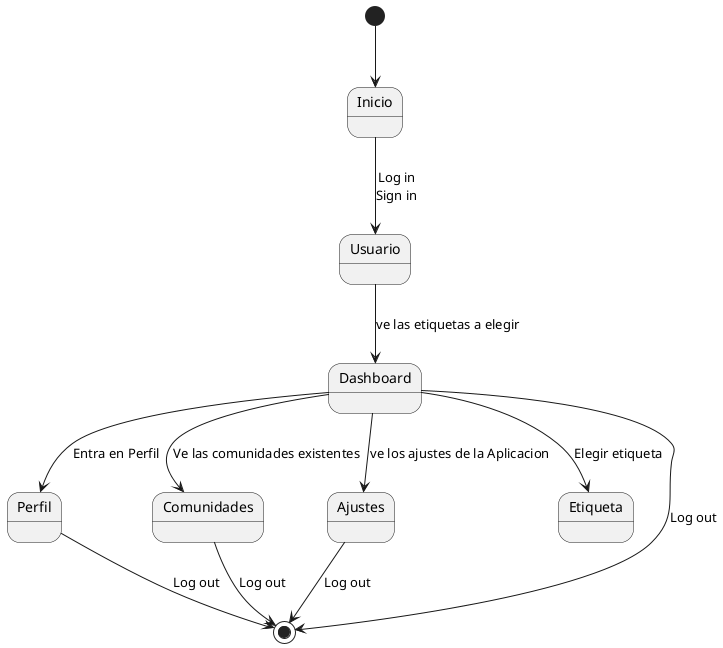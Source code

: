 @startuml
[*] --> Inicio
Inicio --> Usuario : Log in\nSign in
Usuario --> Dashboard : ve las etiquetas a elegir
Dashboard --> Perfil : Entra en Perfil
Dashboard --> Comunidades : Ve las comunidades existentes
Dashboard --> Ajustes : ve los ajustes de la Aplicacion
Dashboard --> Etiqueta : Elegir etiqueta






Comunidades --> [*] : Log out
Dashboard --> [*] : Log out
Perfil --> [*] : Log out
Ajustes --> [*] : Log out

@enduml


